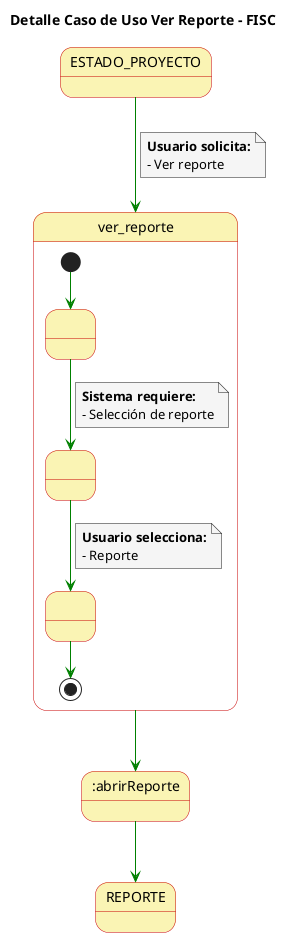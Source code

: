 @startuml

skinparam state {
  BackgroundColor #faf4b4
  BorderColor #c90000
}

skinparam note {
  BackgroundColor #f5f5f5
}

skinparam linetype polyline

title Detalle Caso de Uso Ver Reporte - FISC


ESTADO_PROYECTO-[#green]-> ver_reporte
note on link
  **Usuario solicita:**
  - Ver reporte 
end note

state ver_reporte{
  state 1 as " "
  state 2 as " "
  state 3 as " "
  
  [*] -[#green]-> 1
  1 -[#green]-> 2
  note on link
      **Sistema requiere:**
      - Selección de reporte
  end note
  2 -[#green]-> 3
  note on link
    **Usuario selecciona:**
    - Reporte
  end note
  3 -[#green]-> [*]
}

ver_reporte -[#green]-> :abrirReporte

:abrirReporte-[#green]-> REPORTE

@enduml